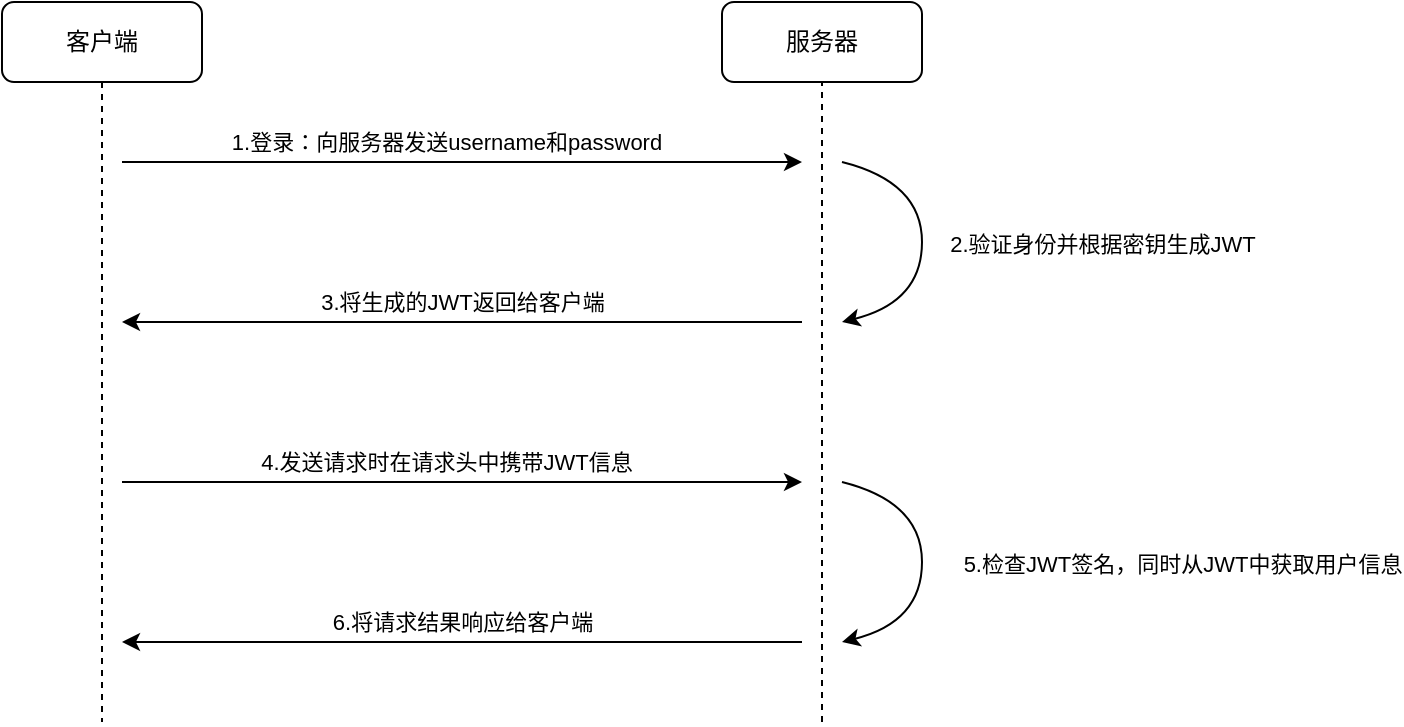 <mxfile version="17.4.6" type="github">
  <diagram id="zVz8hgJ6c6et2yKOTF47" name="Page-1">
    <mxGraphModel dx="1824" dy="969" grid="1" gridSize="10" guides="1" tooltips="1" connect="1" arrows="1" fold="1" page="1" pageScale="1" pageWidth="827" pageHeight="1169" math="0" shadow="0">
      <root>
        <mxCell id="0" />
        <mxCell id="1" parent="0" />
        <mxCell id="nbutXsBGKnJb9Uugoemd-1" value="客户端" style="rounded=1;whiteSpace=wrap;html=1;" vertex="1" parent="1">
          <mxGeometry x="70" y="40" width="100" height="40" as="geometry" />
        </mxCell>
        <mxCell id="nbutXsBGKnJb9Uugoemd-2" value="服务器" style="rounded=1;whiteSpace=wrap;html=1;" vertex="1" parent="1">
          <mxGeometry x="430" y="40" width="100" height="40" as="geometry" />
        </mxCell>
        <mxCell id="nbutXsBGKnJb9Uugoemd-4" value="" style="endArrow=none;dashed=1;html=1;rounded=0;exitX=0.5;exitY=1;exitDx=0;exitDy=0;" edge="1" parent="1" source="nbutXsBGKnJb9Uugoemd-1">
          <mxGeometry width="50" height="50" relative="1" as="geometry">
            <mxPoint x="240" y="300" as="sourcePoint" />
            <mxPoint x="120" y="400" as="targetPoint" />
          </mxGeometry>
        </mxCell>
        <mxCell id="nbutXsBGKnJb9Uugoemd-7" value="" style="endArrow=classic;html=1;rounded=0;" edge="1" parent="1">
          <mxGeometry width="50" height="50" relative="1" as="geometry">
            <mxPoint x="130" y="120" as="sourcePoint" />
            <mxPoint x="470" y="120" as="targetPoint" />
          </mxGeometry>
        </mxCell>
        <mxCell id="nbutXsBGKnJb9Uugoemd-8" value="1.登录：向服务器发送username和password" style="edgeLabel;html=1;align=center;verticalAlign=middle;resizable=0;points=[];" vertex="1" connectable="0" parent="nbutXsBGKnJb9Uugoemd-7">
          <mxGeometry x="-0.172" y="2" relative="1" as="geometry">
            <mxPoint x="21" y="-8" as="offset" />
          </mxGeometry>
        </mxCell>
        <mxCell id="nbutXsBGKnJb9Uugoemd-9" value="" style="endArrow=none;dashed=1;html=1;rounded=0;entryX=0.5;entryY=1;entryDx=0;entryDy=0;" edge="1" parent="1" target="nbutXsBGKnJb9Uugoemd-2">
          <mxGeometry width="50" height="50" relative="1" as="geometry">
            <mxPoint x="480" y="400" as="sourcePoint" />
            <mxPoint x="350" y="80" as="targetPoint" />
          </mxGeometry>
        </mxCell>
        <mxCell id="nbutXsBGKnJb9Uugoemd-11" value="" style="curved=1;endArrow=classic;html=1;rounded=0;" edge="1" parent="1">
          <mxGeometry width="50" height="50" relative="1" as="geometry">
            <mxPoint x="490" y="120" as="sourcePoint" />
            <mxPoint x="490" y="200" as="targetPoint" />
            <Array as="points">
              <mxPoint x="530" y="130" />
              <mxPoint x="530" y="190" />
            </Array>
          </mxGeometry>
        </mxCell>
        <mxCell id="nbutXsBGKnJb9Uugoemd-12" value="2.验证身份并根据密钥生成JWT" style="edgeLabel;html=1;align=center;verticalAlign=middle;resizable=0;points=[];" vertex="1" connectable="0" parent="nbutXsBGKnJb9Uugoemd-11">
          <mxGeometry x="-0.067" y="-1" relative="1" as="geometry">
            <mxPoint x="91" y="5" as="offset" />
          </mxGeometry>
        </mxCell>
        <mxCell id="nbutXsBGKnJb9Uugoemd-13" value="" style="endArrow=classic;html=1;rounded=0;" edge="1" parent="1">
          <mxGeometry width="50" height="50" relative="1" as="geometry">
            <mxPoint x="470" y="200" as="sourcePoint" />
            <mxPoint x="130" y="200" as="targetPoint" />
          </mxGeometry>
        </mxCell>
        <mxCell id="nbutXsBGKnJb9Uugoemd-14" value="3.将生成的JWT返回给客户端" style="edgeLabel;html=1;align=center;verticalAlign=middle;resizable=0;points=[];" vertex="1" connectable="0" parent="nbutXsBGKnJb9Uugoemd-13">
          <mxGeometry x="0.196" y="1" relative="1" as="geometry">
            <mxPoint x="33" y="-11" as="offset" />
          </mxGeometry>
        </mxCell>
        <mxCell id="nbutXsBGKnJb9Uugoemd-15" value="" style="endArrow=classic;html=1;rounded=0;" edge="1" parent="1">
          <mxGeometry width="50" height="50" relative="1" as="geometry">
            <mxPoint x="130" y="280" as="sourcePoint" />
            <mxPoint x="470" y="280" as="targetPoint" />
          </mxGeometry>
        </mxCell>
        <mxCell id="nbutXsBGKnJb9Uugoemd-16" value="4.发送请求时在请求头中携带JWT信息" style="edgeLabel;html=1;align=center;verticalAlign=middle;resizable=0;points=[];" vertex="1" connectable="0" parent="nbutXsBGKnJb9Uugoemd-15">
          <mxGeometry x="-0.172" y="2" relative="1" as="geometry">
            <mxPoint x="21" y="-8" as="offset" />
          </mxGeometry>
        </mxCell>
        <mxCell id="nbutXsBGKnJb9Uugoemd-17" value="" style="curved=1;endArrow=classic;html=1;rounded=0;" edge="1" parent="1">
          <mxGeometry width="50" height="50" relative="1" as="geometry">
            <mxPoint x="490" y="280" as="sourcePoint" />
            <mxPoint x="490" y="360" as="targetPoint" />
            <Array as="points">
              <mxPoint x="530" y="290" />
              <mxPoint x="530" y="350" />
            </Array>
          </mxGeometry>
        </mxCell>
        <mxCell id="nbutXsBGKnJb9Uugoemd-18" value="5.检查JWT签名，同时从JWT中获取用户信息" style="edgeLabel;html=1;align=center;verticalAlign=middle;resizable=0;points=[];" vertex="1" connectable="0" parent="nbutXsBGKnJb9Uugoemd-17">
          <mxGeometry x="-0.067" y="-1" relative="1" as="geometry">
            <mxPoint x="131" y="5" as="offset" />
          </mxGeometry>
        </mxCell>
        <mxCell id="nbutXsBGKnJb9Uugoemd-19" value="" style="endArrow=classic;html=1;rounded=0;" edge="1" parent="1">
          <mxGeometry width="50" height="50" relative="1" as="geometry">
            <mxPoint x="470" y="360" as="sourcePoint" />
            <mxPoint x="130" y="360" as="targetPoint" />
          </mxGeometry>
        </mxCell>
        <mxCell id="nbutXsBGKnJb9Uugoemd-20" value="6.将请求结果响应给客户端" style="edgeLabel;html=1;align=center;verticalAlign=middle;resizable=0;points=[];" vertex="1" connectable="0" parent="nbutXsBGKnJb9Uugoemd-19">
          <mxGeometry x="0.196" y="1" relative="1" as="geometry">
            <mxPoint x="33" y="-11" as="offset" />
          </mxGeometry>
        </mxCell>
      </root>
    </mxGraphModel>
  </diagram>
</mxfile>
